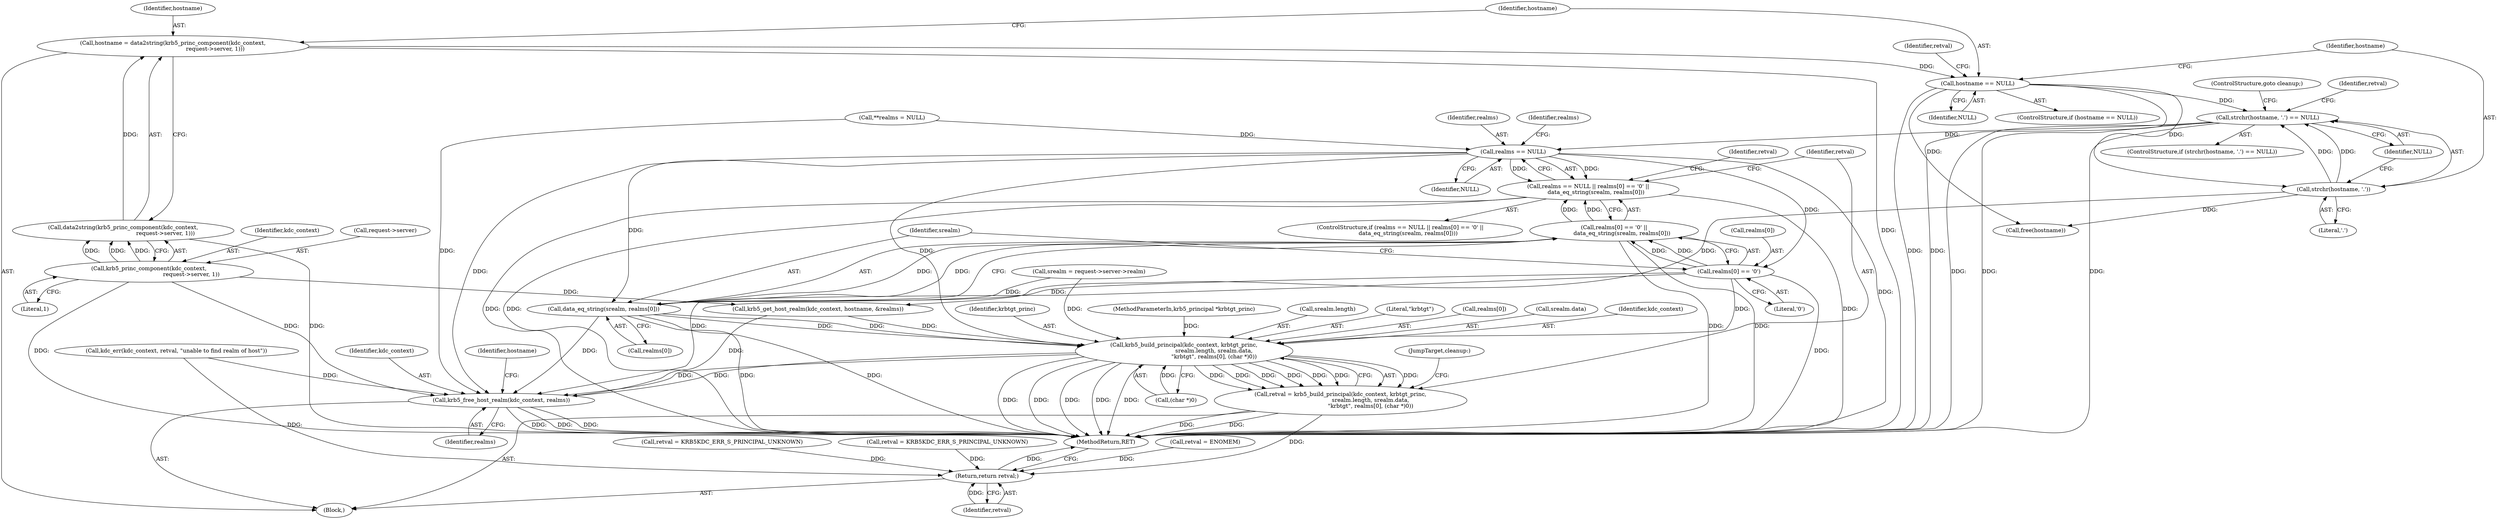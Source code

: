 digraph "0_krb5_4c023ba43c16396f0d199e2df1cfa59b88b62acc_0@API" {
"1000153" [label="(Call,strchr(hostname, '.') == NULL)"];
"1000154" [label="(Call,strchr(hostname, '.'))"];
"1000144" [label="(Call,hostname == NULL)"];
"1000134" [label="(Call,hostname = data2string(krb5_princ_component(kdc_context,\n                                                request->server, 1)))"];
"1000136" [label="(Call,data2string(krb5_princ_component(kdc_context,\n                                                request->server, 1)))"];
"1000137" [label="(Call,krb5_princ_component(kdc_context,\n                                                request->server, 1))"];
"1000176" [label="(Call,realms == NULL)"];
"1000175" [label="(Call,realms == NULL || realms[0] == '\0' ||\n         data_eq_string(srealm, realms[0]))"];
"1000180" [label="(Call,realms[0] == '\0')"];
"1000179" [label="(Call,realms[0] == '\0' ||\n         data_eq_string(srealm, realms[0]))"];
"1000185" [label="(Call,data_eq_string(srealm, realms[0]))"];
"1000197" [label="(Call,krb5_build_principal(kdc_context, krbtgt_princ,\n                                  srealm.length, srealm.data,\n                                  \"krbtgt\", realms[0], (char *)0))"];
"1000195" [label="(Call,retval = krb5_build_principal(kdc_context, krbtgt_princ,\n                                  srealm.length, srealm.data,\n                                  \"krbtgt\", realms[0], (char *)0))"];
"1000219" [label="(Return,return retval;)"];
"1000214" [label="(Call,krb5_free_host_realm(kdc_context, realms))"];
"1000158" [label="(ControlStructure,goto cleanup;)"];
"1000221" [label="(MethodReturn,RET)"];
"1000192" [label="(Identifier,retval)"];
"1000174" [label="(ControlStructure,if (realms == NULL || realms[0] == '\0' ||\n         data_eq_string(srealm, realms[0])))"];
"1000185" [label="(Call,data_eq_string(srealm, realms[0]))"];
"1000210" [label="(Call,(char *)0)"];
"1000113" [label="(Call,**realms = NULL)"];
"1000198" [label="(Identifier,kdc_context)"];
"1000187" [label="(Call,realms[0])"];
"1000199" [label="(Identifier,krbtgt_princ)"];
"1000169" [label="(Call,kdc_err(kdc_context, retval, \"unable to find realm of host\"))"];
"1000106" [label="(MethodParameterIn,krb5_principal *krbtgt_princ)"];
"1000175" [label="(Call,realms == NULL || realms[0] == '\0' ||\n         data_eq_string(srealm, realms[0]))"];
"1000218" [label="(Identifier,hostname)"];
"1000178" [label="(Identifier,NULL)"];
"1000146" [label="(Identifier,NULL)"];
"1000200" [label="(Call,srealm.length)"];
"1000197" [label="(Call,krb5_build_principal(kdc_context, krbtgt_princ,\n                                  srealm.length, srealm.data,\n                                  \"krbtgt\", realms[0], (char *)0))"];
"1000177" [label="(Identifier,realms)"];
"1000182" [label="(Identifier,realms)"];
"1000144" [label="(Call,hostname == NULL)"];
"1000142" [label="(Literal,1)"];
"1000179" [label="(Call,realms[0] == '\0' ||\n         data_eq_string(srealm, realms[0]))"];
"1000156" [label="(Literal,'.')"];
"1000219" [label="(Return,return retval;)"];
"1000138" [label="(Identifier,kdc_context)"];
"1000181" [label="(Call,realms[0])"];
"1000149" [label="(Identifier,retval)"];
"1000143" [label="(ControlStructure,if (hostname == NULL))"];
"1000155" [label="(Identifier,hostname)"];
"1000214" [label="(Call,krb5_free_host_realm(kdc_context, realms))"];
"1000195" [label="(Call,retval = krb5_build_principal(kdc_context, krbtgt_princ,\n                                  srealm.length, srealm.data,\n                                  \"krbtgt\", realms[0], (char *)0))"];
"1000216" [label="(Identifier,realms)"];
"1000191" [label="(Call,retval = KRB5KDC_ERR_S_PRINCIPAL_UNKNOWN)"];
"1000134" [label="(Call,hostname = data2string(krb5_princ_component(kdc_context,\n                                                request->server, 1)))"];
"1000213" [label="(JumpTarget,cleanup:)"];
"1000135" [label="(Identifier,hostname)"];
"1000137" [label="(Call,krb5_princ_component(kdc_context,\n                                                request->server, 1))"];
"1000107" [label="(Block,)"];
"1000121" [label="(Call,srealm = request->server->realm)"];
"1000152" [label="(ControlStructure,if (strchr(hostname, '.') == NULL))"];
"1000206" [label="(Literal,\"krbtgt\")"];
"1000153" [label="(Call,strchr(hostname, '.') == NULL)"];
"1000154" [label="(Call,strchr(hostname, '.'))"];
"1000161" [label="(Call,krb5_get_host_realm(kdc_context, hostname, &realms))"];
"1000186" [label="(Identifier,srealm)"];
"1000217" [label="(Call,free(hostname))"];
"1000136" [label="(Call,data2string(krb5_princ_component(kdc_context,\n                                                request->server, 1)))"];
"1000157" [label="(Identifier,NULL)"];
"1000176" [label="(Call,realms == NULL)"];
"1000139" [label="(Call,request->server)"];
"1000148" [label="(Call,retval = ENOMEM)"];
"1000180" [label="(Call,realms[0] == '\0')"];
"1000145" [label="(Identifier,hostname)"];
"1000220" [label="(Identifier,retval)"];
"1000207" [label="(Call,realms[0])"];
"1000109" [label="(Call,retval = KRB5KDC_ERR_S_PRINCIPAL_UNKNOWN)"];
"1000196" [label="(Identifier,retval)"];
"1000203" [label="(Call,srealm.data)"];
"1000215" [label="(Identifier,kdc_context)"];
"1000160" [label="(Identifier,retval)"];
"1000184" [label="(Literal,'\0')"];
"1000153" -> "1000152"  [label="AST: "];
"1000153" -> "1000157"  [label="CFG: "];
"1000154" -> "1000153"  [label="AST: "];
"1000157" -> "1000153"  [label="AST: "];
"1000158" -> "1000153"  [label="CFG: "];
"1000160" -> "1000153"  [label="CFG: "];
"1000153" -> "1000221"  [label="DDG: "];
"1000153" -> "1000221"  [label="DDG: "];
"1000153" -> "1000221"  [label="DDG: "];
"1000154" -> "1000153"  [label="DDG: "];
"1000154" -> "1000153"  [label="DDG: "];
"1000144" -> "1000153"  [label="DDG: "];
"1000153" -> "1000176"  [label="DDG: "];
"1000154" -> "1000156"  [label="CFG: "];
"1000155" -> "1000154"  [label="AST: "];
"1000156" -> "1000154"  [label="AST: "];
"1000157" -> "1000154"  [label="CFG: "];
"1000144" -> "1000154"  [label="DDG: "];
"1000154" -> "1000161"  [label="DDG: "];
"1000154" -> "1000217"  [label="DDG: "];
"1000144" -> "1000143"  [label="AST: "];
"1000144" -> "1000146"  [label="CFG: "];
"1000145" -> "1000144"  [label="AST: "];
"1000146" -> "1000144"  [label="AST: "];
"1000149" -> "1000144"  [label="CFG: "];
"1000155" -> "1000144"  [label="CFG: "];
"1000144" -> "1000221"  [label="DDG: "];
"1000144" -> "1000221"  [label="DDG: "];
"1000134" -> "1000144"  [label="DDG: "];
"1000144" -> "1000217"  [label="DDG: "];
"1000134" -> "1000107"  [label="AST: "];
"1000134" -> "1000136"  [label="CFG: "];
"1000135" -> "1000134"  [label="AST: "];
"1000136" -> "1000134"  [label="AST: "];
"1000145" -> "1000134"  [label="CFG: "];
"1000134" -> "1000221"  [label="DDG: "];
"1000136" -> "1000134"  [label="DDG: "];
"1000136" -> "1000137"  [label="CFG: "];
"1000137" -> "1000136"  [label="AST: "];
"1000136" -> "1000221"  [label="DDG: "];
"1000137" -> "1000136"  [label="DDG: "];
"1000137" -> "1000136"  [label="DDG: "];
"1000137" -> "1000136"  [label="DDG: "];
"1000137" -> "1000142"  [label="CFG: "];
"1000138" -> "1000137"  [label="AST: "];
"1000139" -> "1000137"  [label="AST: "];
"1000142" -> "1000137"  [label="AST: "];
"1000137" -> "1000221"  [label="DDG: "];
"1000137" -> "1000161"  [label="DDG: "];
"1000137" -> "1000214"  [label="DDG: "];
"1000176" -> "1000175"  [label="AST: "];
"1000176" -> "1000178"  [label="CFG: "];
"1000177" -> "1000176"  [label="AST: "];
"1000178" -> "1000176"  [label="AST: "];
"1000182" -> "1000176"  [label="CFG: "];
"1000175" -> "1000176"  [label="CFG: "];
"1000176" -> "1000221"  [label="DDG: "];
"1000176" -> "1000175"  [label="DDG: "];
"1000176" -> "1000175"  [label="DDG: "];
"1000113" -> "1000176"  [label="DDG: "];
"1000176" -> "1000180"  [label="DDG: "];
"1000176" -> "1000185"  [label="DDG: "];
"1000176" -> "1000197"  [label="DDG: "];
"1000176" -> "1000214"  [label="DDG: "];
"1000175" -> "1000174"  [label="AST: "];
"1000175" -> "1000179"  [label="CFG: "];
"1000179" -> "1000175"  [label="AST: "];
"1000192" -> "1000175"  [label="CFG: "];
"1000196" -> "1000175"  [label="CFG: "];
"1000175" -> "1000221"  [label="DDG: "];
"1000175" -> "1000221"  [label="DDG: "];
"1000175" -> "1000221"  [label="DDG: "];
"1000179" -> "1000175"  [label="DDG: "];
"1000179" -> "1000175"  [label="DDG: "];
"1000180" -> "1000179"  [label="AST: "];
"1000180" -> "1000184"  [label="CFG: "];
"1000181" -> "1000180"  [label="AST: "];
"1000184" -> "1000180"  [label="AST: "];
"1000186" -> "1000180"  [label="CFG: "];
"1000179" -> "1000180"  [label="CFG: "];
"1000180" -> "1000221"  [label="DDG: "];
"1000180" -> "1000179"  [label="DDG: "];
"1000180" -> "1000179"  [label="DDG: "];
"1000180" -> "1000185"  [label="DDG: "];
"1000180" -> "1000197"  [label="DDG: "];
"1000180" -> "1000214"  [label="DDG: "];
"1000179" -> "1000185"  [label="CFG: "];
"1000185" -> "1000179"  [label="AST: "];
"1000179" -> "1000221"  [label="DDG: "];
"1000179" -> "1000221"  [label="DDG: "];
"1000185" -> "1000179"  [label="DDG: "];
"1000185" -> "1000179"  [label="DDG: "];
"1000185" -> "1000187"  [label="CFG: "];
"1000186" -> "1000185"  [label="AST: "];
"1000187" -> "1000185"  [label="AST: "];
"1000185" -> "1000221"  [label="DDG: "];
"1000185" -> "1000221"  [label="DDG: "];
"1000121" -> "1000185"  [label="DDG: "];
"1000185" -> "1000197"  [label="DDG: "];
"1000185" -> "1000197"  [label="DDG: "];
"1000185" -> "1000214"  [label="DDG: "];
"1000197" -> "1000195"  [label="AST: "];
"1000197" -> "1000210"  [label="CFG: "];
"1000198" -> "1000197"  [label="AST: "];
"1000199" -> "1000197"  [label="AST: "];
"1000200" -> "1000197"  [label="AST: "];
"1000203" -> "1000197"  [label="AST: "];
"1000206" -> "1000197"  [label="AST: "];
"1000207" -> "1000197"  [label="AST: "];
"1000210" -> "1000197"  [label="AST: "];
"1000195" -> "1000197"  [label="CFG: "];
"1000197" -> "1000221"  [label="DDG: "];
"1000197" -> "1000221"  [label="DDG: "];
"1000197" -> "1000221"  [label="DDG: "];
"1000197" -> "1000221"  [label="DDG: "];
"1000197" -> "1000221"  [label="DDG: "];
"1000197" -> "1000195"  [label="DDG: "];
"1000197" -> "1000195"  [label="DDG: "];
"1000197" -> "1000195"  [label="DDG: "];
"1000197" -> "1000195"  [label="DDG: "];
"1000197" -> "1000195"  [label="DDG: "];
"1000197" -> "1000195"  [label="DDG: "];
"1000197" -> "1000195"  [label="DDG: "];
"1000161" -> "1000197"  [label="DDG: "];
"1000106" -> "1000197"  [label="DDG: "];
"1000121" -> "1000197"  [label="DDG: "];
"1000210" -> "1000197"  [label="DDG: "];
"1000197" -> "1000214"  [label="DDG: "];
"1000197" -> "1000214"  [label="DDG: "];
"1000195" -> "1000107"  [label="AST: "];
"1000196" -> "1000195"  [label="AST: "];
"1000213" -> "1000195"  [label="CFG: "];
"1000195" -> "1000221"  [label="DDG: "];
"1000195" -> "1000221"  [label="DDG: "];
"1000195" -> "1000219"  [label="DDG: "];
"1000219" -> "1000107"  [label="AST: "];
"1000219" -> "1000220"  [label="CFG: "];
"1000220" -> "1000219"  [label="AST: "];
"1000221" -> "1000219"  [label="CFG: "];
"1000219" -> "1000221"  [label="DDG: "];
"1000220" -> "1000219"  [label="DDG: "];
"1000148" -> "1000219"  [label="DDG: "];
"1000109" -> "1000219"  [label="DDG: "];
"1000169" -> "1000219"  [label="DDG: "];
"1000191" -> "1000219"  [label="DDG: "];
"1000214" -> "1000107"  [label="AST: "];
"1000214" -> "1000216"  [label="CFG: "];
"1000215" -> "1000214"  [label="AST: "];
"1000216" -> "1000214"  [label="AST: "];
"1000218" -> "1000214"  [label="CFG: "];
"1000214" -> "1000221"  [label="DDG: "];
"1000214" -> "1000221"  [label="DDG: "];
"1000214" -> "1000221"  [label="DDG: "];
"1000169" -> "1000214"  [label="DDG: "];
"1000161" -> "1000214"  [label="DDG: "];
"1000113" -> "1000214"  [label="DDG: "];
}
